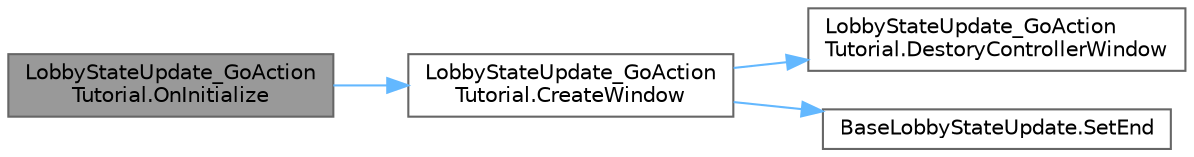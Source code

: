digraph "LobbyStateUpdate_GoActionTutorial.OnInitialize"
{
 // LATEX_PDF_SIZE
  bgcolor="transparent";
  edge [fontname=Helvetica,fontsize=10,labelfontname=Helvetica,labelfontsize=10];
  node [fontname=Helvetica,fontsize=10,shape=box,height=0.2,width=0.4];
  rankdir="LR";
  Node1 [id="Node000001",label="LobbyStateUpdate_GoAction\lTutorial.OnInitialize",height=0.2,width=0.4,color="gray40", fillcolor="grey60", style="filled", fontcolor="black",tooltip="初期処理"];
  Node1 -> Node2 [id="edge1_Node000001_Node000002",color="steelblue1",style="solid",tooltip=" "];
  Node2 [id="Node000002",label="LobbyStateUpdate_GoAction\lTutorial.CreateWindow",height=0.2,width=0.4,color="grey40", fillcolor="white", style="filled",URL="$class_lobby_state_update___go_action_tutorial.html#aa7ca08c6779c21bbb91ce8e44db1ad73",tooltip=" "];
  Node2 -> Node3 [id="edge2_Node000002_Node000003",color="steelblue1",style="solid",tooltip=" "];
  Node3 [id="Node000003",label="LobbyStateUpdate_GoAction\lTutorial.DestoryControllerWindow",height=0.2,width=0.4,color="grey40", fillcolor="white", style="filled",URL="$class_lobby_state_update___go_action_tutorial.html#aab895fb164304501605d5050622f2779",tooltip=" "];
  Node2 -> Node4 [id="edge3_Node000002_Node000004",color="steelblue1",style="solid",tooltip=" "];
  Node4 [id="Node000004",label="BaseLobbyStateUpdate.SetEnd",height=0.2,width=0.4,color="grey40", fillcolor="white", style="filled",URL="$class_base_lobby_state_update.html#a3919daa2db735f6262ae83cc9c67e3b8",tooltip="ステート処理を終了する"];
}
